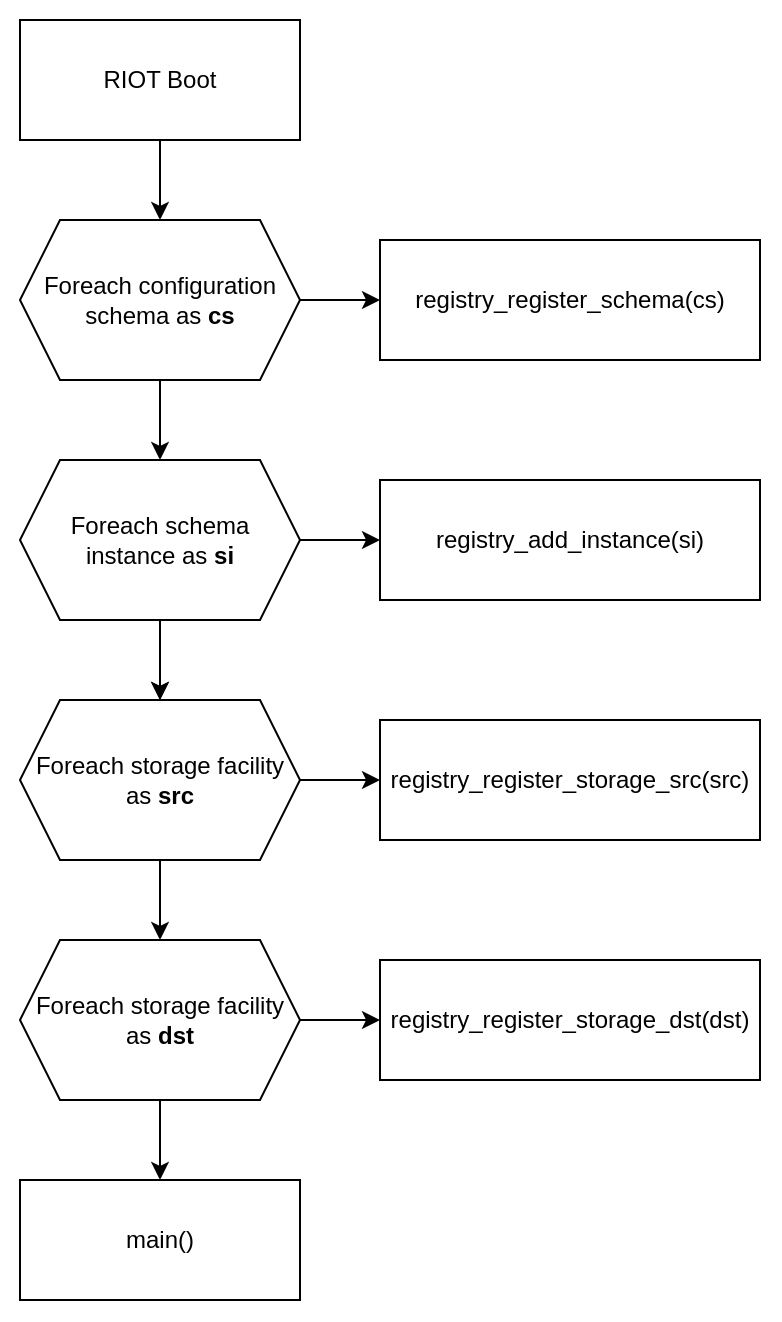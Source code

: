 <mxfile>
    <diagram id="fjN8D4Odn0497USpxgly" name="Page-1">
        <mxGraphModel dx="527" dy="782" grid="1" gridSize="10" guides="1" tooltips="1" connect="1" arrows="1" fold="1" page="1" pageScale="1" pageWidth="1169" pageHeight="827" background="#FFFFFF" math="0" shadow="0">
            <root>
                <mxCell id="0"/>
                <mxCell id="1" parent="0"/>
                <mxCell id="181" value="" style="rounded=0;whiteSpace=wrap;html=1;strokeColor=none;" parent="1" vertex="1">
                    <mxGeometry x="170" y="50" width="390" height="660" as="geometry"/>
                </mxCell>
                <mxCell id="163" style="edgeStyle=none;html=1;" parent="1" source="161" target="162" edge="1">
                    <mxGeometry relative="1" as="geometry"/>
                </mxCell>
                <mxCell id="161" value="RIOT Boot" style="rounded=0;whiteSpace=wrap;html=1;" parent="1" vertex="1">
                    <mxGeometry x="180" y="60" width="140" height="60" as="geometry"/>
                </mxCell>
                <mxCell id="169" style="edgeStyle=none;html=1;" parent="1" target="164" edge="1">
                    <mxGeometry relative="1" as="geometry">
                        <mxPoint x="250" y="360" as="sourcePoint"/>
                    </mxGeometry>
                </mxCell>
                <mxCell id="171" style="edgeStyle=none;html=1;" parent="1" source="162" target="170" edge="1">
                    <mxGeometry relative="1" as="geometry"/>
                </mxCell>
                <mxCell id="178" style="edgeStyle=none;html=1;" parent="1" source="162" target="176" edge="1">
                    <mxGeometry relative="1" as="geometry"/>
                </mxCell>
                <mxCell id="162" value="Foreach configuration schema as &lt;b&gt;cs&lt;/b&gt;" style="shape=hexagon;perimeter=hexagonPerimeter2;whiteSpace=wrap;html=1;fixedSize=1;" parent="1" vertex="1">
                    <mxGeometry x="180" y="160" width="140" height="80" as="geometry"/>
                </mxCell>
                <mxCell id="168" style="edgeStyle=none;html=1;" parent="1" source="164" target="165" edge="1">
                    <mxGeometry relative="1" as="geometry"/>
                </mxCell>
                <mxCell id="175" style="edgeStyle=none;html=1;" parent="1" source="164" target="172" edge="1">
                    <mxGeometry relative="1" as="geometry"/>
                </mxCell>
                <mxCell id="164" value="Foreach storage facility as &lt;b&gt;src&lt;/b&gt;" style="shape=hexagon;perimeter=hexagonPerimeter2;whiteSpace=wrap;html=1;fixedSize=1;" parent="1" vertex="1">
                    <mxGeometry x="180" y="400" width="140" height="80" as="geometry"/>
                </mxCell>
                <mxCell id="167" style="edgeStyle=none;html=1;" parent="1" source="165" target="166" edge="1">
                    <mxGeometry relative="1" as="geometry">
                        <mxPoint x="260" y="690" as="targetPoint"/>
                    </mxGeometry>
                </mxCell>
                <mxCell id="174" style="edgeStyle=none;html=1;" parent="1" source="165" target="173" edge="1">
                    <mxGeometry relative="1" as="geometry"/>
                </mxCell>
                <mxCell id="165" value="Foreach storage facility as &lt;b&gt;dst&lt;/b&gt;" style="shape=hexagon;perimeter=hexagonPerimeter2;whiteSpace=wrap;html=1;fixedSize=1;" parent="1" vertex="1">
                    <mxGeometry x="180" y="520" width="140" height="80" as="geometry"/>
                </mxCell>
                <mxCell id="166" value="main()" style="rounded=0;whiteSpace=wrap;html=1;" parent="1" vertex="1">
                    <mxGeometry x="180" y="640" width="140" height="60" as="geometry"/>
                </mxCell>
                <mxCell id="170" value="registry_register_schema(cs)" style="rounded=0;whiteSpace=wrap;html=1;" parent="1" vertex="1">
                    <mxGeometry x="360" y="170" width="190" height="60" as="geometry"/>
                </mxCell>
                <mxCell id="172" value="registry_register_storage_src(src)" style="rounded=0;whiteSpace=wrap;html=1;" parent="1" vertex="1">
                    <mxGeometry x="360" y="410" width="190" height="60" as="geometry"/>
                </mxCell>
                <mxCell id="173" value="registry_register_storage_dst(dst)" style="rounded=0;whiteSpace=wrap;html=1;" parent="1" vertex="1">
                    <mxGeometry x="360" y="530" width="190" height="60" as="geometry"/>
                </mxCell>
                <mxCell id="177" value="" style="edgeStyle=none;html=1;" parent="1" source="176" target="164" edge="1">
                    <mxGeometry relative="1" as="geometry"/>
                </mxCell>
                <mxCell id="180" style="edgeStyle=none;html=1;" parent="1" source="176" target="179" edge="1">
                    <mxGeometry relative="1" as="geometry"/>
                </mxCell>
                <mxCell id="176" value="Foreach schema&lt;br&gt;instance as &lt;b&gt;si&lt;br&gt;&lt;/b&gt;" style="shape=hexagon;perimeter=hexagonPerimeter2;whiteSpace=wrap;html=1;fixedSize=1;" parent="1" vertex="1">
                    <mxGeometry x="180" y="280" width="140" height="80" as="geometry"/>
                </mxCell>
                <mxCell id="179" value="registry_add_instance(si)" style="rounded=0;whiteSpace=wrap;html=1;" parent="1" vertex="1">
                    <mxGeometry x="360" y="290" width="190" height="60" as="geometry"/>
                </mxCell>
            </root>
        </mxGraphModel>
    </diagram>
</mxfile>